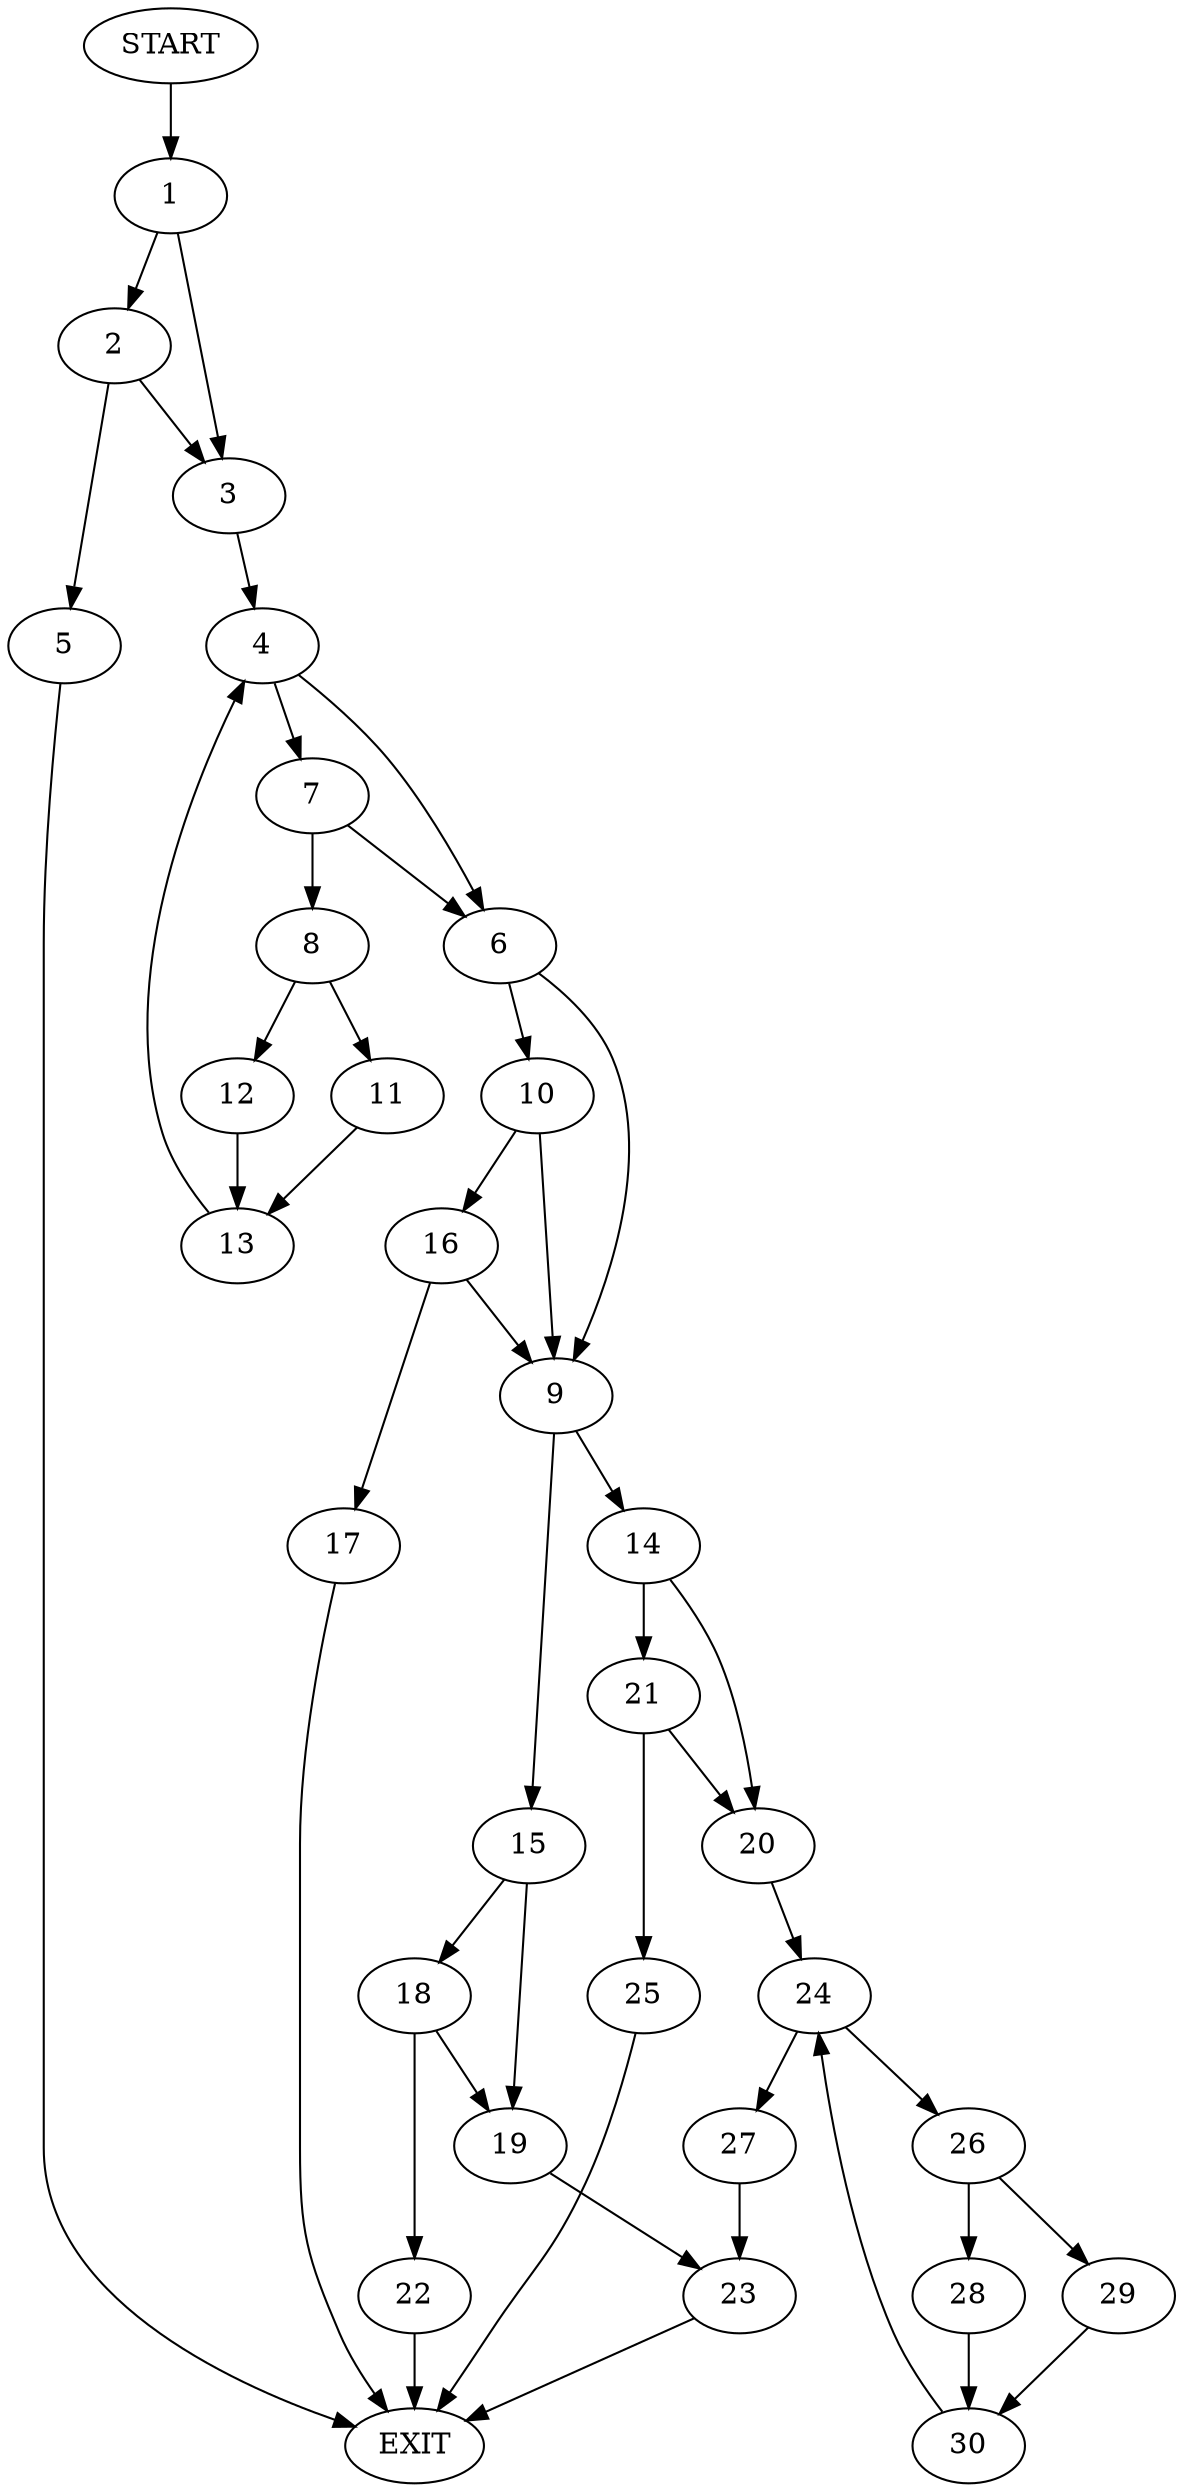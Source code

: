 digraph {
0 [label="START"]
31 [label="EXIT"]
0 -> 1
1 -> 2
1 -> 3
3 -> 4
2 -> 3
2 -> 5
5 -> 31
4 -> 6
4 -> 7
7 -> 6
7 -> 8
6 -> 9
6 -> 10
8 -> 11
8 -> 12
12 -> 13
11 -> 13
13 -> 4
9 -> 14
9 -> 15
10 -> 9
10 -> 16
16 -> 17
16 -> 9
17 -> 31
15 -> 18
15 -> 19
14 -> 20
14 -> 21
18 -> 22
18 -> 19
19 -> 23
22 -> 31
23 -> 31
20 -> 24
21 -> 20
21 -> 25
25 -> 31
24 -> 26
24 -> 27
26 -> 28
26 -> 29
27 -> 23
29 -> 30
28 -> 30
30 -> 24
}
